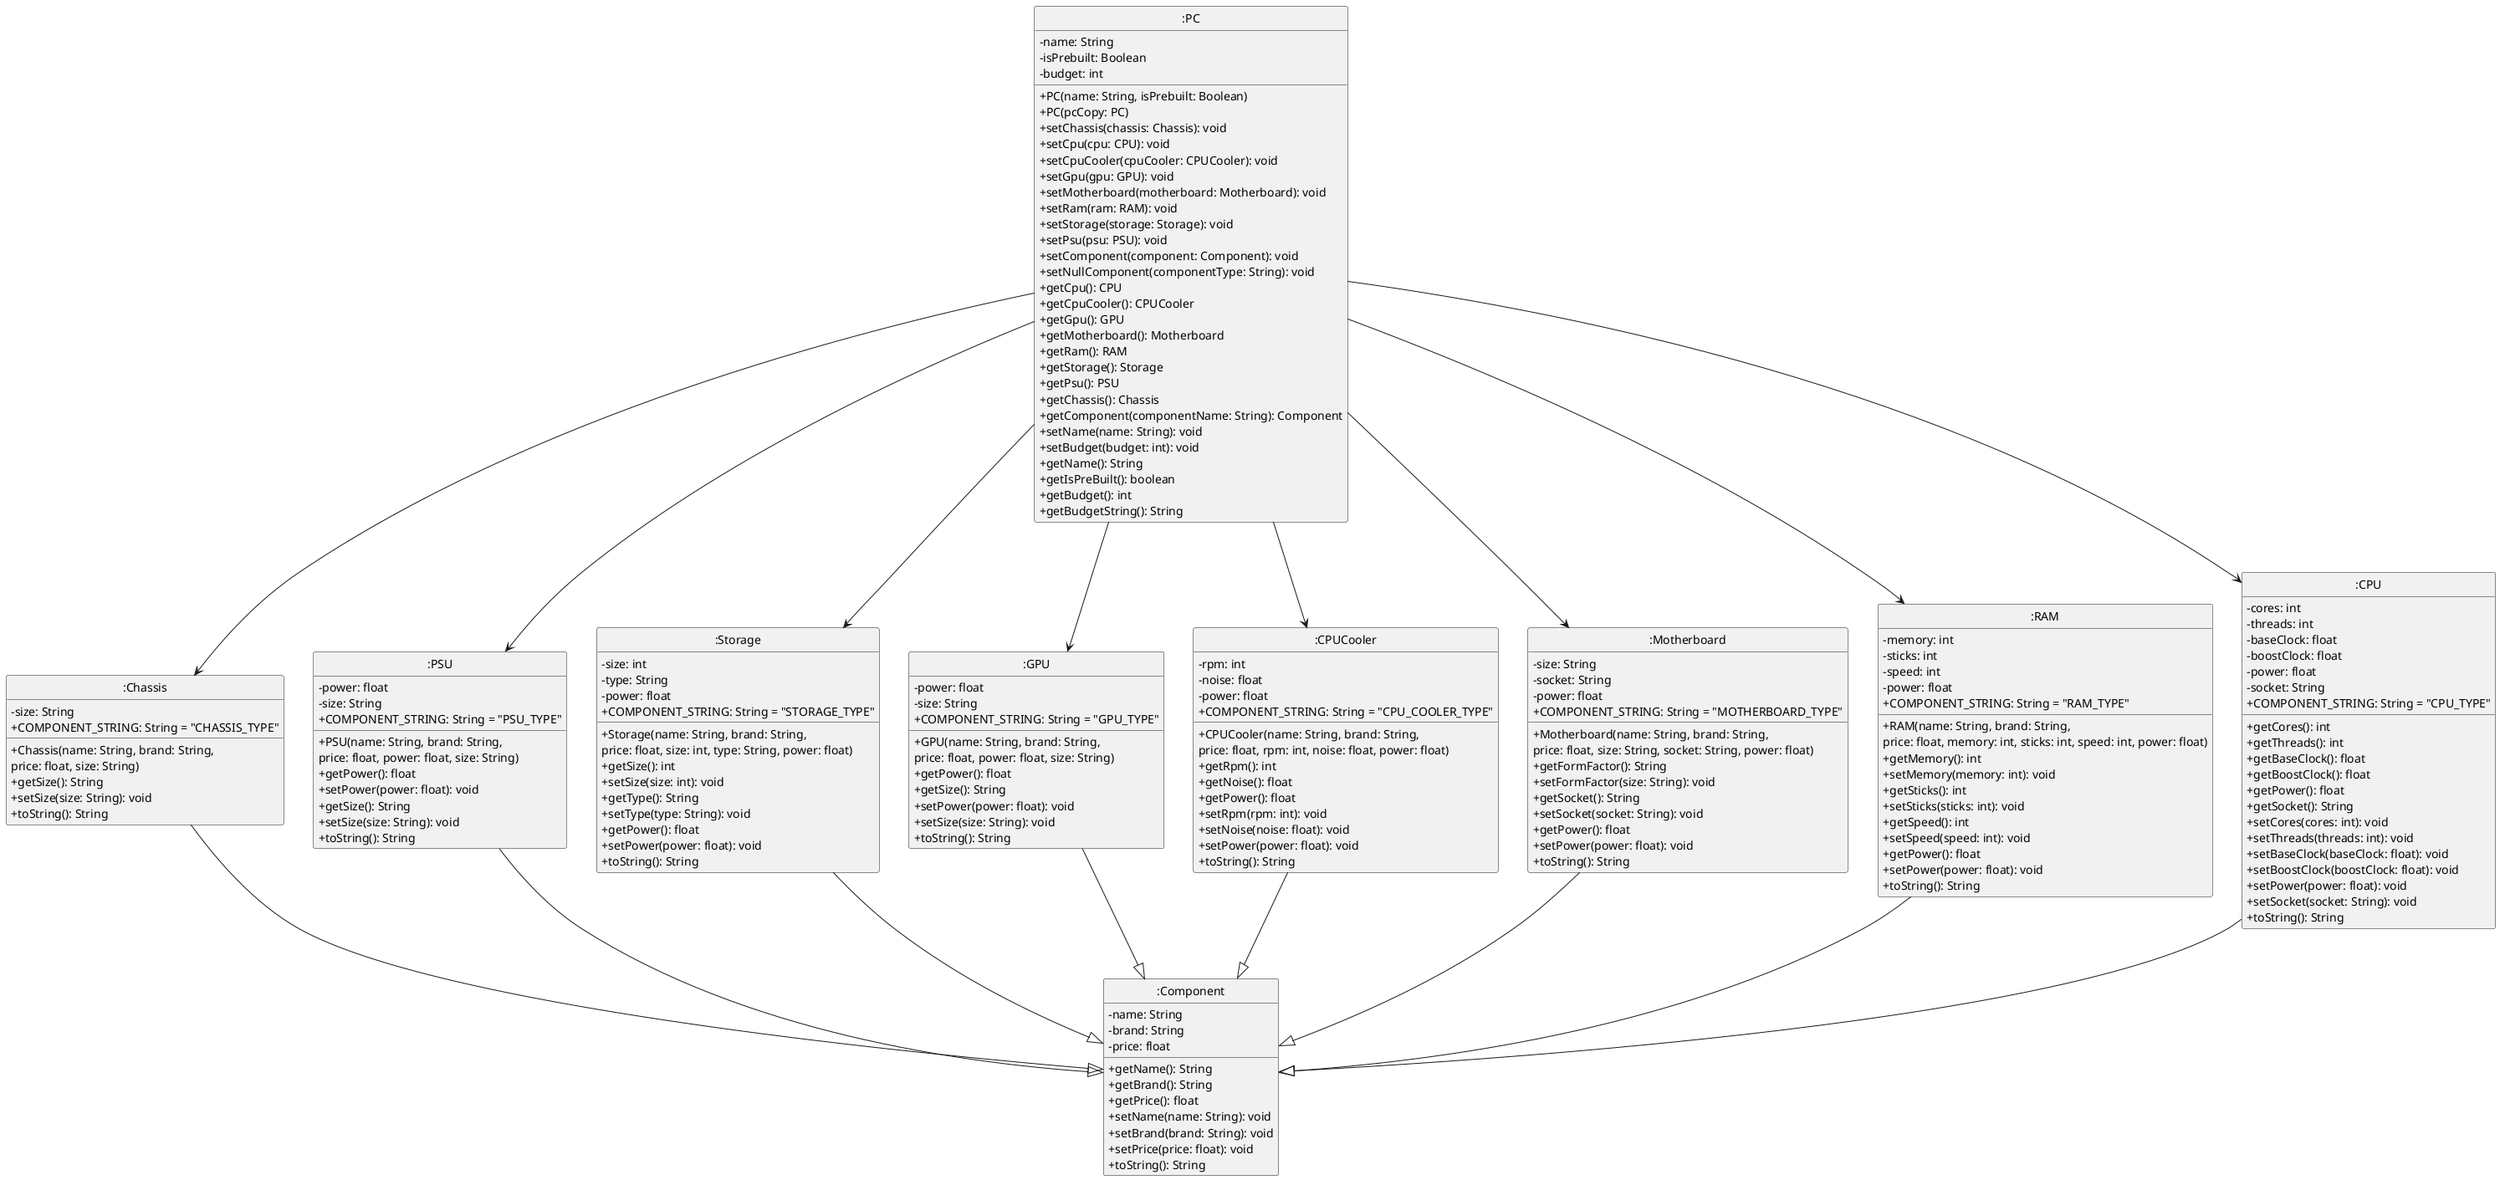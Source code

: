 @startuml
skinparam ClassAttributeIconSize 0

class ":PC" as PC
class ":Component" as Component
class ":CPU" as CPU
class ":GPU" as GPU
class ":Chassis" as Chassis
class ":Component" as Component
class ":CPUCooler" as CPUCooler
class ":Motherboard" as Motherboard
class ":RAM" as RAM
class ":Storage" as Storage
class ":PSU" as PSU

class PC {
    - name: String
    - isPrebuilt: Boolean
    - budget: int
    + PC(name: String, isPrebuilt: Boolean)
    + PC(pcCopy: PC)
    + setChassis(chassis: Chassis): void
    + setCpu(cpu: CPU): void
    + setCpuCooler(cpuCooler: CPUCooler): void
    + setGpu(gpu: GPU): void
    + setMotherboard(motherboard: Motherboard): void
    + setRam(ram: RAM): void
    + setStorage(storage: Storage): void
    + setPsu(psu: PSU): void
    + setComponent(component: Component): void
    + setNullComponent(componentType: String): void
    + getCpu(): CPU
    + getCpuCooler(): CPUCooler
    + getGpu(): GPU
    + getMotherboard(): Motherboard
    + getRam(): RAM
    + getStorage(): Storage
    + getPsu(): PSU
    + getChassis(): Chassis
    + getComponent(componentName: String): Component
    + setName(name: String): void
    + setBudget(budget: int): void
    + getName(): String
    + getIsPreBuilt(): boolean
    + getBudget(): int
    + getBudgetString(): String
}

class Component {
    -name: String
    -brand: String
    -price: float
    +getName(): String
    +getBrand(): String
    +getPrice(): float
    +setName(name: String): void
    +setBrand(brand: String): void
    +setPrice(price: float): void
    +toString(): String
}

class CPU {
    -cores: int
    -threads: int
    -baseClock: float
    -boostClock: float
    -power: float
    -socket: String
    +COMPONENT_STRING: String = "CPU_TYPE"
    +getCores(): int
    +getThreads(): int
    +getBaseClock(): float
    +getBoostClock(): float
    +getPower(): float
    +getSocket(): String
    +setCores(cores: int): void
    +setThreads(threads: int): void
    +setBaseClock(baseClock: float): void
    +setBoostClock(boostClock: float): void
    +setPower(power: float): void
    +setSocket(socket: String): void
    +toString(): String
}
class Chassis {
    -size: String
    +COMPONENT_STRING: String = "CHASSIS_TYPE"
    +Chassis(name: String, brand: String, 
    price: float, size: String)
    +getSize(): String
    +setSize(size: String): void
    +toString(): String
}
class CPUCooler {
    -rpm: int
    -noise: float
    -power: float
    +COMPONENT_STRING: String = "CPU_COOLER_TYPE"
    +CPUCooler(name: String, brand: String, 
    price: float, rpm: int, noise: float, power: float)
    +getRpm(): int
    +getNoise(): float
    +getPower(): float
    +setRpm(rpm: int): void
    +setNoise(noise: float): void
    +setPower(power: float): void
    +toString(): String
}
class GPU {
    - power: float
    - size: String
    +COMPONENT_STRING: String = "GPU_TYPE"
    + GPU(name: String, brand: String, 
    price: float, power: float, size: String)
    + getPower(): float
    + getSize(): String
    + setPower(power: float): void
    + setSize(size: String): void
    + toString(): String
}

class Motherboard {
    - size: String
    - socket: String
    - power: float
    +COMPONENT_STRING: String = "MOTHERBOARD_TYPE"
    + Motherboard(name: String, brand: String, 
    price: float, size: String, socket: String, power: float)
    + getFormFactor(): String
    + setFormFactor(size: String): void
    + getSocket(): String
    + setSocket(socket: String): void
    + getPower(): float
    + setPower(power: float): void
    + toString(): String
}
class RAM {
  - memory: int
  - sticks: int
  - speed: int
  - power: float
  +COMPONENT_STRING: String = "RAM_TYPE"
  + RAM(name: String, brand: String, 
  price: float, memory: int, sticks: int, speed: int, power: float)
  + getMemory(): int
  + setMemory(memory: int): void
  + getSticks(): int
  + setSticks(sticks: int): void
  + getSpeed(): int
  + setSpeed(speed: int): void
  + getPower(): float
  + setPower(power: float): void
  + toString(): String
}
class Storage {
  - size: int
  - type: String
  - power: float
  +COMPONENT_STRING: String = "STORAGE_TYPE"
  + Storage(name: String, brand: String, 
  price: float, size: int, type: String, power: float)
  + getSize(): int
  + setSize(size: int): void
  + getType(): String
  + setType(type: String): void
  + getPower(): float
  + setPower(power: float): void
  + toString(): String
}
class PSU {
  - power: float
  - size: String
  +COMPONENT_STRING: String = "PSU_TYPE"
  + PSU(name: String, brand: String, 
  price: float, power: float, size: String)
  + getPower(): float
  + setPower(power: float): void
  + getSize(): String
  + setSize(size: String): void
  + toString(): String
}

PC --> CPU
PC --> CPUCooler
PC --> GPU
PC --> Motherboard
PC --> RAM
PC --> Storage
PC --> PSU
PC --> Chassis
Component <|-up- CPU
Component <|-up- RAM
Component <|-up- Motherboard
Component <|-up- CPUCooler
Component <|-up- GPU
Component <|-up- Storage
Component <|-up- PSU
Component <|-up- Chassis

hide class circle

@enduml
